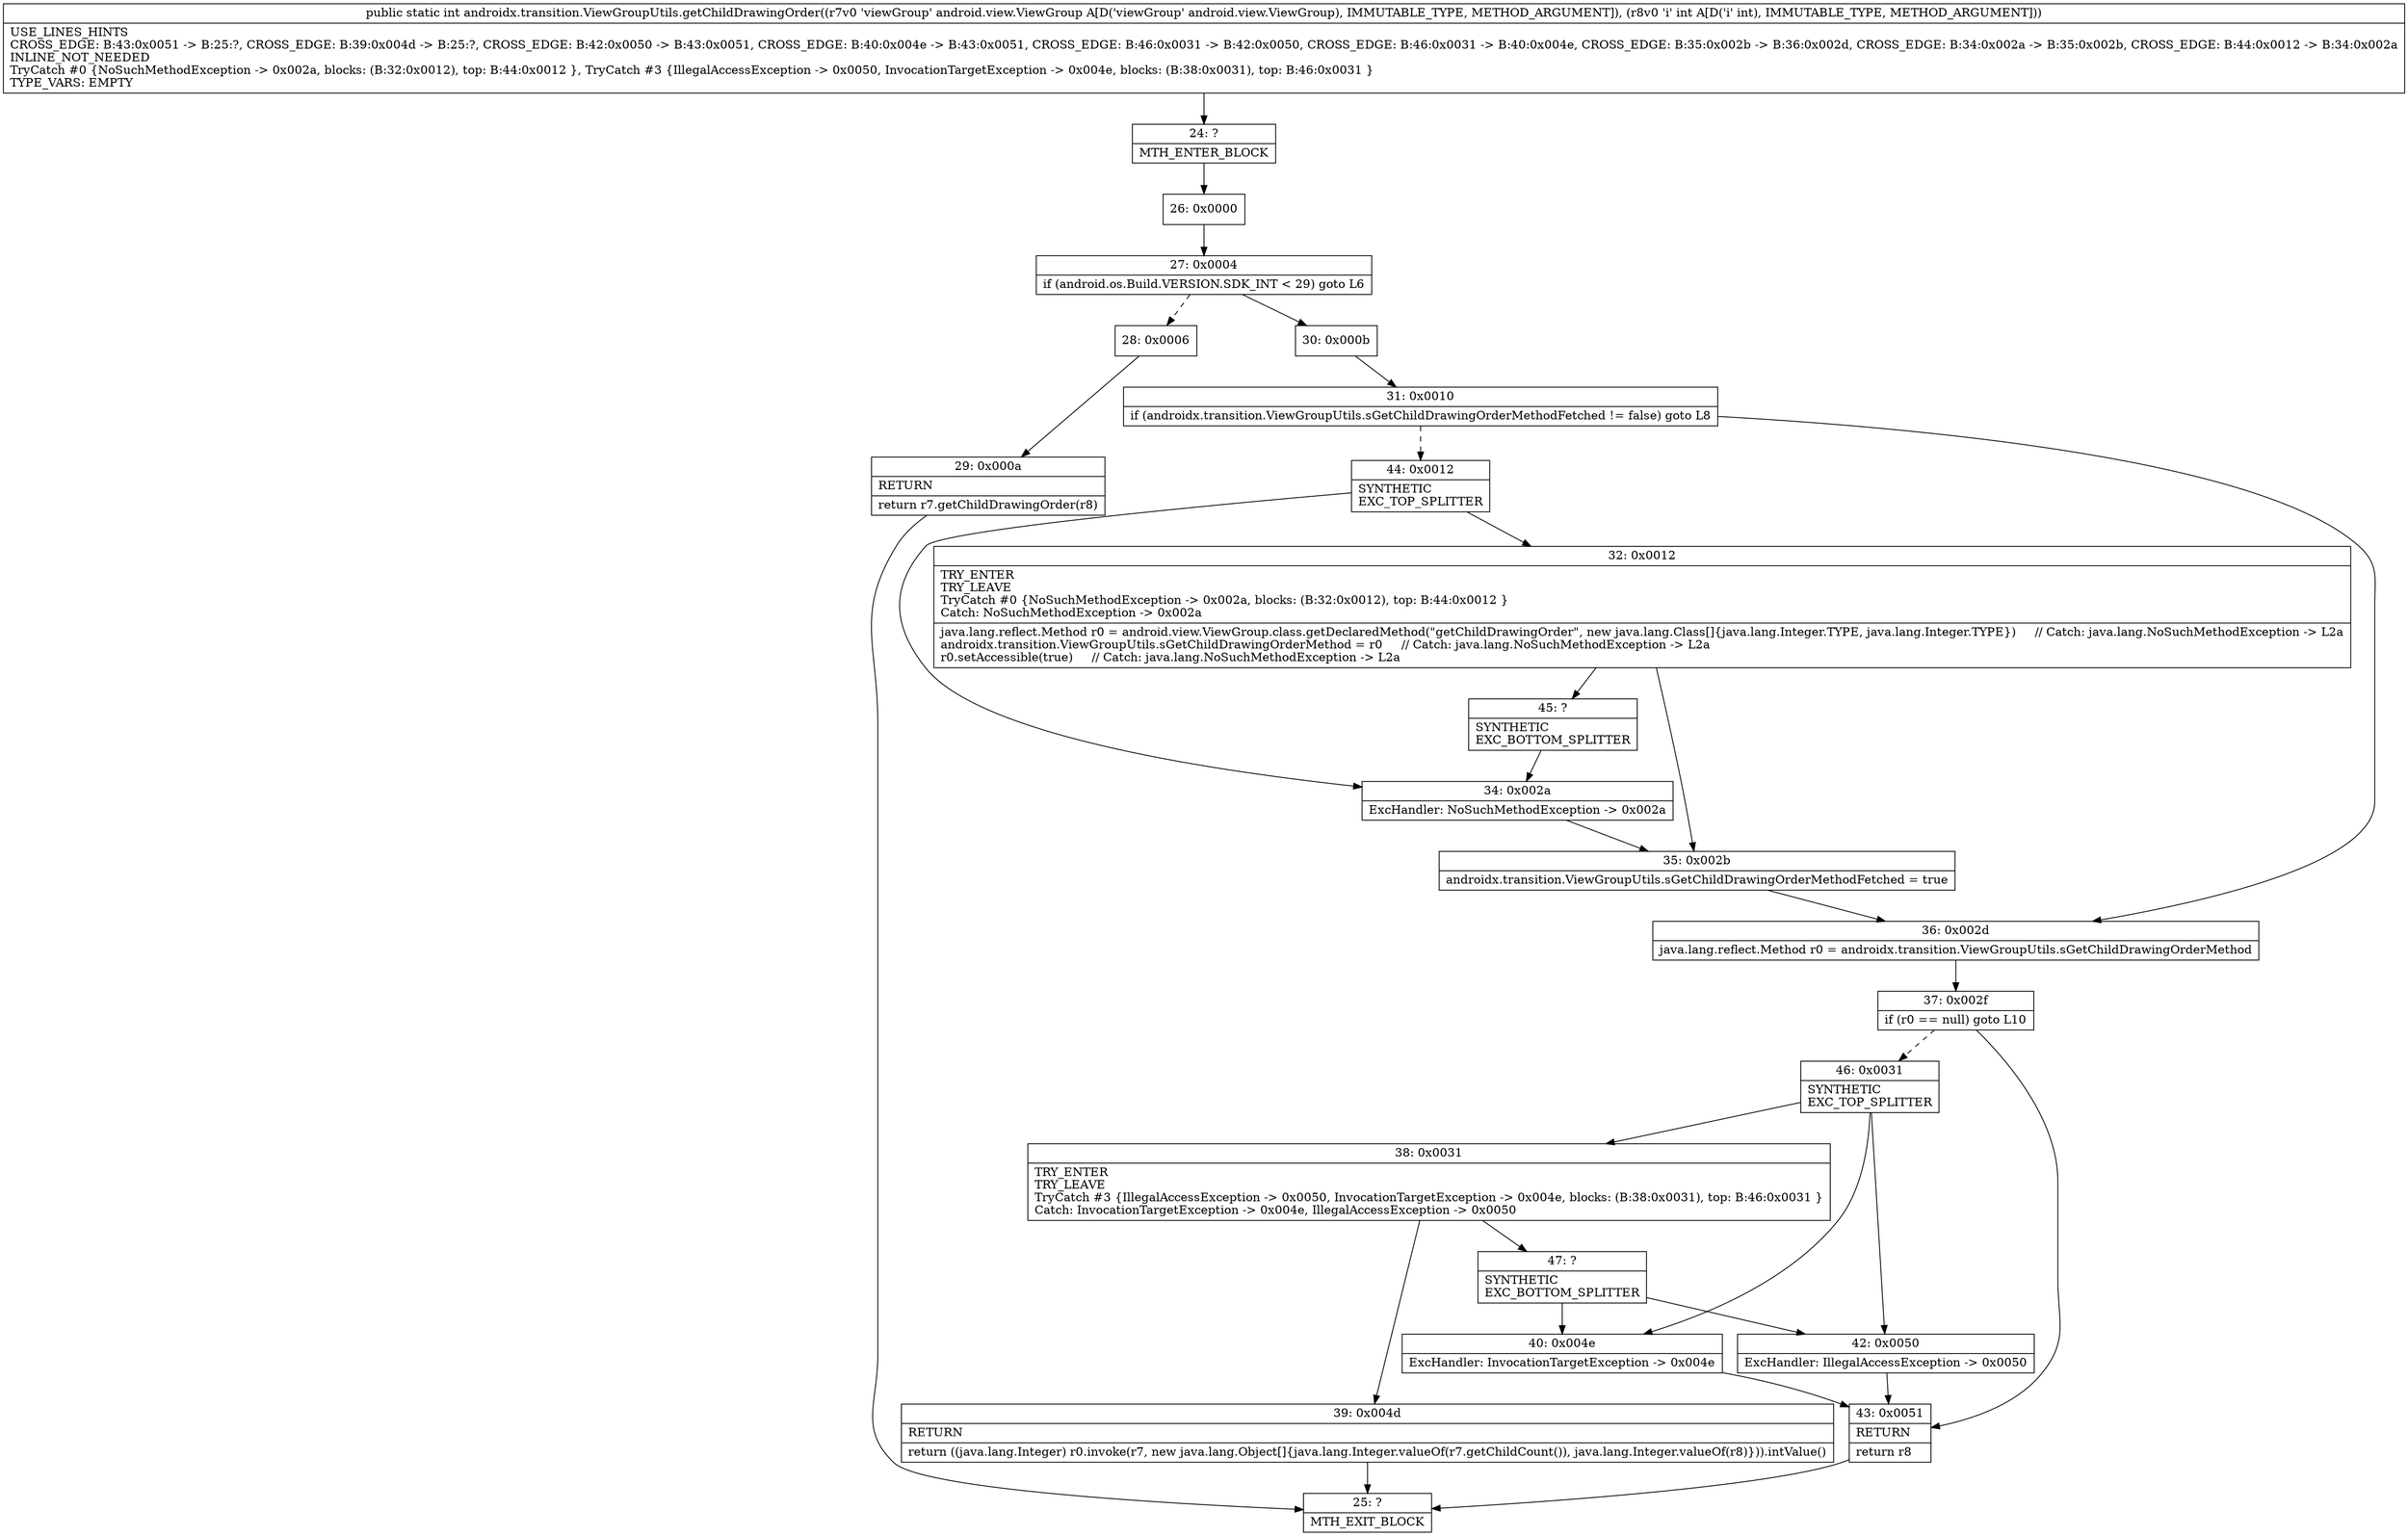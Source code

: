 digraph "CFG forandroidx.transition.ViewGroupUtils.getChildDrawingOrder(Landroid\/view\/ViewGroup;I)I" {
Node_24 [shape=record,label="{24\:\ ?|MTH_ENTER_BLOCK\l}"];
Node_26 [shape=record,label="{26\:\ 0x0000}"];
Node_27 [shape=record,label="{27\:\ 0x0004|if (android.os.Build.VERSION.SDK_INT \< 29) goto L6\l}"];
Node_28 [shape=record,label="{28\:\ 0x0006}"];
Node_29 [shape=record,label="{29\:\ 0x000a|RETURN\l|return r7.getChildDrawingOrder(r8)\l}"];
Node_25 [shape=record,label="{25\:\ ?|MTH_EXIT_BLOCK\l}"];
Node_30 [shape=record,label="{30\:\ 0x000b}"];
Node_31 [shape=record,label="{31\:\ 0x0010|if (androidx.transition.ViewGroupUtils.sGetChildDrawingOrderMethodFetched != false) goto L8\l}"];
Node_36 [shape=record,label="{36\:\ 0x002d|java.lang.reflect.Method r0 = androidx.transition.ViewGroupUtils.sGetChildDrawingOrderMethod\l}"];
Node_37 [shape=record,label="{37\:\ 0x002f|if (r0 == null) goto L10\l}"];
Node_43 [shape=record,label="{43\:\ 0x0051|RETURN\l|return r8\l}"];
Node_46 [shape=record,label="{46\:\ 0x0031|SYNTHETIC\lEXC_TOP_SPLITTER\l}"];
Node_38 [shape=record,label="{38\:\ 0x0031|TRY_ENTER\lTRY_LEAVE\lTryCatch #3 \{IllegalAccessException \-\> 0x0050, InvocationTargetException \-\> 0x004e, blocks: (B:38:0x0031), top: B:46:0x0031 \}\lCatch: InvocationTargetException \-\> 0x004e, IllegalAccessException \-\> 0x0050\l}"];
Node_39 [shape=record,label="{39\:\ 0x004d|RETURN\l|return ((java.lang.Integer) r0.invoke(r7, new java.lang.Object[]\{java.lang.Integer.valueOf(r7.getChildCount()), java.lang.Integer.valueOf(r8)\})).intValue()\l}"];
Node_47 [shape=record,label="{47\:\ ?|SYNTHETIC\lEXC_BOTTOM_SPLITTER\l}"];
Node_42 [shape=record,label="{42\:\ 0x0050|ExcHandler: IllegalAccessException \-\> 0x0050\l}"];
Node_40 [shape=record,label="{40\:\ 0x004e|ExcHandler: InvocationTargetException \-\> 0x004e\l}"];
Node_44 [shape=record,label="{44\:\ 0x0012|SYNTHETIC\lEXC_TOP_SPLITTER\l}"];
Node_32 [shape=record,label="{32\:\ 0x0012|TRY_ENTER\lTRY_LEAVE\lTryCatch #0 \{NoSuchMethodException \-\> 0x002a, blocks: (B:32:0x0012), top: B:44:0x0012 \}\lCatch: NoSuchMethodException \-\> 0x002a\l|java.lang.reflect.Method r0 = android.view.ViewGroup.class.getDeclaredMethod(\"getChildDrawingOrder\", new java.lang.Class[]\{java.lang.Integer.TYPE, java.lang.Integer.TYPE\})     \/\/ Catch: java.lang.NoSuchMethodException \-\> L2a\landroidx.transition.ViewGroupUtils.sGetChildDrawingOrderMethod = r0     \/\/ Catch: java.lang.NoSuchMethodException \-\> L2a\lr0.setAccessible(true)     \/\/ Catch: java.lang.NoSuchMethodException \-\> L2a\l}"];
Node_35 [shape=record,label="{35\:\ 0x002b|androidx.transition.ViewGroupUtils.sGetChildDrawingOrderMethodFetched = true\l}"];
Node_45 [shape=record,label="{45\:\ ?|SYNTHETIC\lEXC_BOTTOM_SPLITTER\l}"];
Node_34 [shape=record,label="{34\:\ 0x002a|ExcHandler: NoSuchMethodException \-\> 0x002a\l}"];
MethodNode[shape=record,label="{public static int androidx.transition.ViewGroupUtils.getChildDrawingOrder((r7v0 'viewGroup' android.view.ViewGroup A[D('viewGroup' android.view.ViewGroup), IMMUTABLE_TYPE, METHOD_ARGUMENT]), (r8v0 'i' int A[D('i' int), IMMUTABLE_TYPE, METHOD_ARGUMENT]))  | USE_LINES_HINTS\lCROSS_EDGE: B:43:0x0051 \-\> B:25:?, CROSS_EDGE: B:39:0x004d \-\> B:25:?, CROSS_EDGE: B:42:0x0050 \-\> B:43:0x0051, CROSS_EDGE: B:40:0x004e \-\> B:43:0x0051, CROSS_EDGE: B:46:0x0031 \-\> B:42:0x0050, CROSS_EDGE: B:46:0x0031 \-\> B:40:0x004e, CROSS_EDGE: B:35:0x002b \-\> B:36:0x002d, CROSS_EDGE: B:34:0x002a \-\> B:35:0x002b, CROSS_EDGE: B:44:0x0012 \-\> B:34:0x002a\lINLINE_NOT_NEEDED\lTryCatch #0 \{NoSuchMethodException \-\> 0x002a, blocks: (B:32:0x0012), top: B:44:0x0012 \}, TryCatch #3 \{IllegalAccessException \-\> 0x0050, InvocationTargetException \-\> 0x004e, blocks: (B:38:0x0031), top: B:46:0x0031 \}\lTYPE_VARS: EMPTY\l}"];
MethodNode -> Node_24;Node_24 -> Node_26;
Node_26 -> Node_27;
Node_27 -> Node_28[style=dashed];
Node_27 -> Node_30;
Node_28 -> Node_29;
Node_29 -> Node_25;
Node_30 -> Node_31;
Node_31 -> Node_36;
Node_31 -> Node_44[style=dashed];
Node_36 -> Node_37;
Node_37 -> Node_43;
Node_37 -> Node_46[style=dashed];
Node_43 -> Node_25;
Node_46 -> Node_38;
Node_46 -> Node_42;
Node_46 -> Node_40;
Node_38 -> Node_39;
Node_38 -> Node_47;
Node_39 -> Node_25;
Node_47 -> Node_42;
Node_47 -> Node_40;
Node_42 -> Node_43;
Node_40 -> Node_43;
Node_44 -> Node_32;
Node_44 -> Node_34;
Node_32 -> Node_35;
Node_32 -> Node_45;
Node_35 -> Node_36;
Node_45 -> Node_34;
Node_34 -> Node_35;
}

